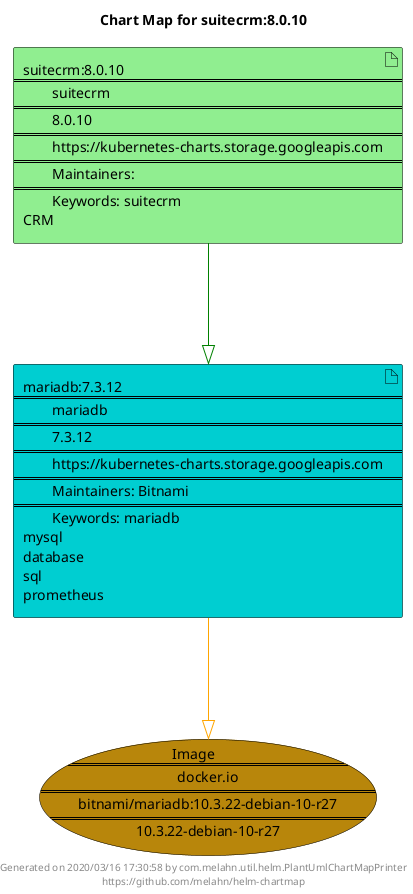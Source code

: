 @startuml
skinparam linetype ortho
skinparam backgroundColor white
skinparam usecaseBorderColor black
skinparam usecaseArrowColor LightSlateGray
skinparam artifactBorderColor black
skinparam artifactArrowColor LightSlateGray

title Chart Map for suitecrm:8.0.10

'There are 2 referenced Helm Charts
artifact "mariadb:7.3.12\n====\n\tmariadb\n====\n\t7.3.12\n====\n\thttps://kubernetes-charts.storage.googleapis.com\n====\n\tMaintainers: Bitnami\n====\n\tKeywords: mariadb\nmysql\ndatabase\nsql\nprometheus" as mariadb_7_3_12 #DarkTurquoise
artifact "suitecrm:8.0.10\n====\n\tsuitecrm\n====\n\t8.0.10\n====\n\thttps://kubernetes-charts.storage.googleapis.com\n====\n\tMaintainers: \n====\n\tKeywords: suitecrm\nCRM" as suitecrm_8_0_10 #LightGreen

'There is one referenced Docker Image
usecase "Image\n====\n\tdocker.io\n====\n\tbitnami/mariadb:10.3.22-debian-10-r27\n====\n\t10.3.22-debian-10-r27" as docker_io_bitnami_mariadb_10_3_22_debian_10_r27 #DarkGoldenRod

'Chart Dependencies
suitecrm_8_0_10--[#green]-|>mariadb_7_3_12
mariadb_7_3_12--[#orange]-|>docker_io_bitnami_mariadb_10_3_22_debian_10_r27

center footer Generated on 2020/03/16 17:30:58 by com.melahn.util.helm.PlantUmlChartMapPrinter\nhttps://github.com/melahn/helm-chartmap
@enduml
